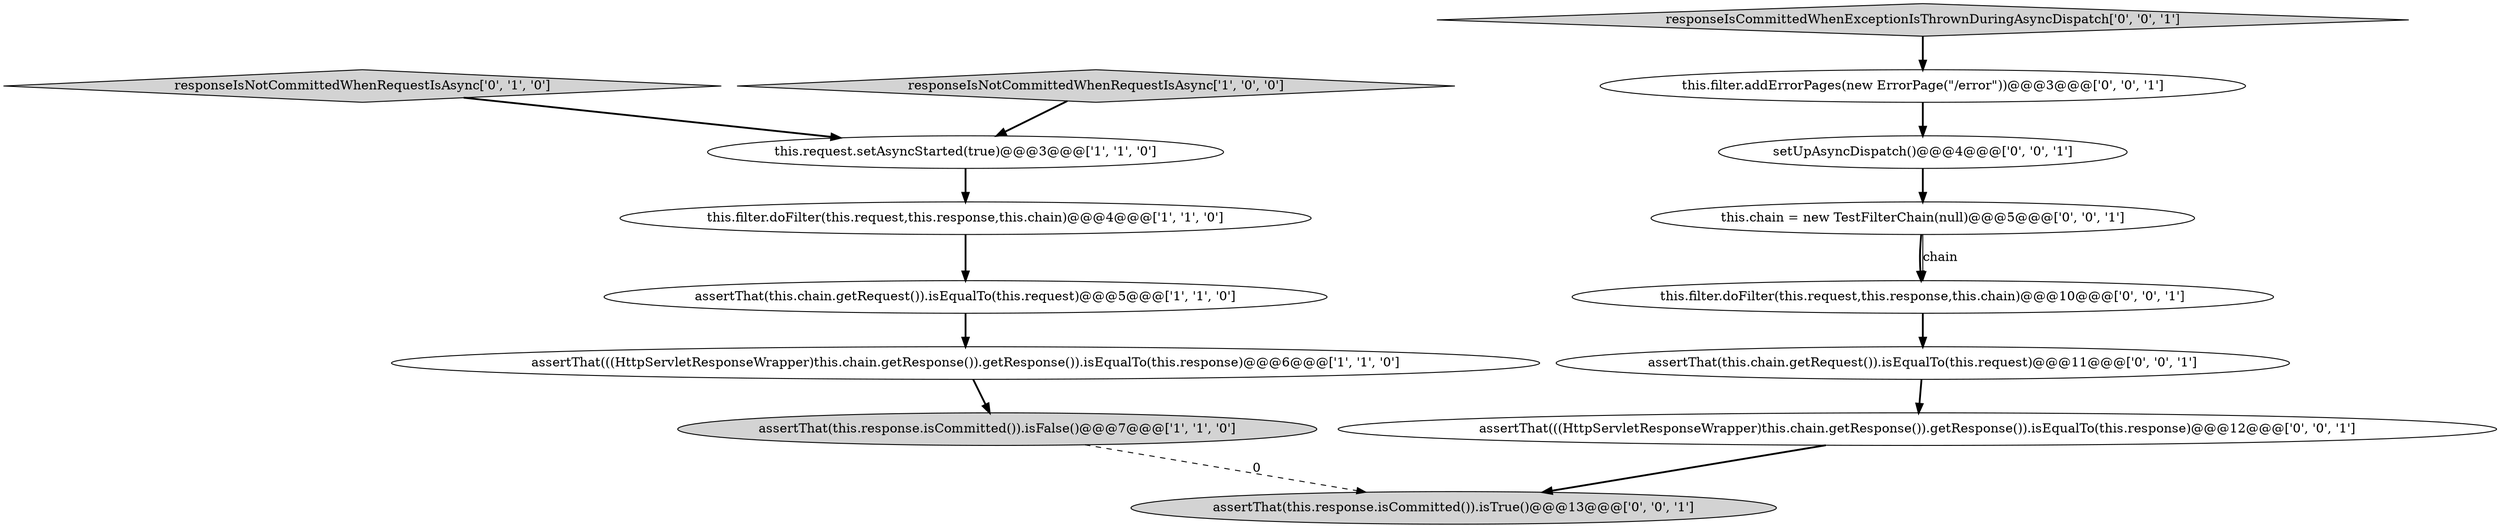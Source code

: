digraph {
12 [style = filled, label = "this.filter.addErrorPages(new ErrorPage(\"/error\"))@@@3@@@['0', '0', '1']", fillcolor = white, shape = ellipse image = "AAA0AAABBB3BBB"];
14 [style = filled, label = "assertThat(this.response.isCommitted()).isTrue()@@@13@@@['0', '0', '1']", fillcolor = lightgray, shape = ellipse image = "AAA0AAABBB3BBB"];
9 [style = filled, label = "assertThat(this.chain.getRequest()).isEqualTo(this.request)@@@11@@@['0', '0', '1']", fillcolor = white, shape = ellipse image = "AAA0AAABBB3BBB"];
2 [style = filled, label = "this.filter.doFilter(this.request,this.response,this.chain)@@@4@@@['1', '1', '0']", fillcolor = white, shape = ellipse image = "AAA0AAABBB1BBB"];
6 [style = filled, label = "responseIsNotCommittedWhenRequestIsAsync['0', '1', '0']", fillcolor = lightgray, shape = diamond image = "AAA0AAABBB2BBB"];
7 [style = filled, label = "this.chain = new TestFilterChain(null)@@@5@@@['0', '0', '1']", fillcolor = white, shape = ellipse image = "AAA0AAABBB3BBB"];
3 [style = filled, label = "assertThat(this.chain.getRequest()).isEqualTo(this.request)@@@5@@@['1', '1', '0']", fillcolor = white, shape = ellipse image = "AAA0AAABBB1BBB"];
4 [style = filled, label = "this.request.setAsyncStarted(true)@@@3@@@['1', '1', '0']", fillcolor = white, shape = ellipse image = "AAA0AAABBB1BBB"];
5 [style = filled, label = "assertThat(((HttpServletResponseWrapper)this.chain.getResponse()).getResponse()).isEqualTo(this.response)@@@6@@@['1', '1', '0']", fillcolor = white, shape = ellipse image = "AAA0AAABBB1BBB"];
8 [style = filled, label = "assertThat(((HttpServletResponseWrapper)this.chain.getResponse()).getResponse()).isEqualTo(this.response)@@@12@@@['0', '0', '1']", fillcolor = white, shape = ellipse image = "AAA0AAABBB3BBB"];
10 [style = filled, label = "setUpAsyncDispatch()@@@4@@@['0', '0', '1']", fillcolor = white, shape = ellipse image = "AAA0AAABBB3BBB"];
13 [style = filled, label = "responseIsCommittedWhenExceptionIsThrownDuringAsyncDispatch['0', '0', '1']", fillcolor = lightgray, shape = diamond image = "AAA0AAABBB3BBB"];
11 [style = filled, label = "this.filter.doFilter(this.request,this.response,this.chain)@@@10@@@['0', '0', '1']", fillcolor = white, shape = ellipse image = "AAA0AAABBB3BBB"];
1 [style = filled, label = "responseIsNotCommittedWhenRequestIsAsync['1', '0', '0']", fillcolor = lightgray, shape = diamond image = "AAA0AAABBB1BBB"];
0 [style = filled, label = "assertThat(this.response.isCommitted()).isFalse()@@@7@@@['1', '1', '0']", fillcolor = lightgray, shape = ellipse image = "AAA0AAABBB1BBB"];
0->14 [style = dashed, label="0"];
8->14 [style = bold, label=""];
6->4 [style = bold, label=""];
1->4 [style = bold, label=""];
3->5 [style = bold, label=""];
12->10 [style = bold, label=""];
7->11 [style = bold, label=""];
13->12 [style = bold, label=""];
4->2 [style = bold, label=""];
5->0 [style = bold, label=""];
11->9 [style = bold, label=""];
9->8 [style = bold, label=""];
10->7 [style = bold, label=""];
2->3 [style = bold, label=""];
7->11 [style = solid, label="chain"];
}
